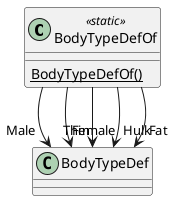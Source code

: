 @startuml
class BodyTypeDefOf <<static>> {
    {static} BodyTypeDefOf()
}
BodyTypeDefOf --> "Male" BodyTypeDef
BodyTypeDefOf --> "Female" BodyTypeDef
BodyTypeDefOf --> "Thin" BodyTypeDef
BodyTypeDefOf --> "Hulk" BodyTypeDef
BodyTypeDefOf --> "Fat" BodyTypeDef
@enduml
